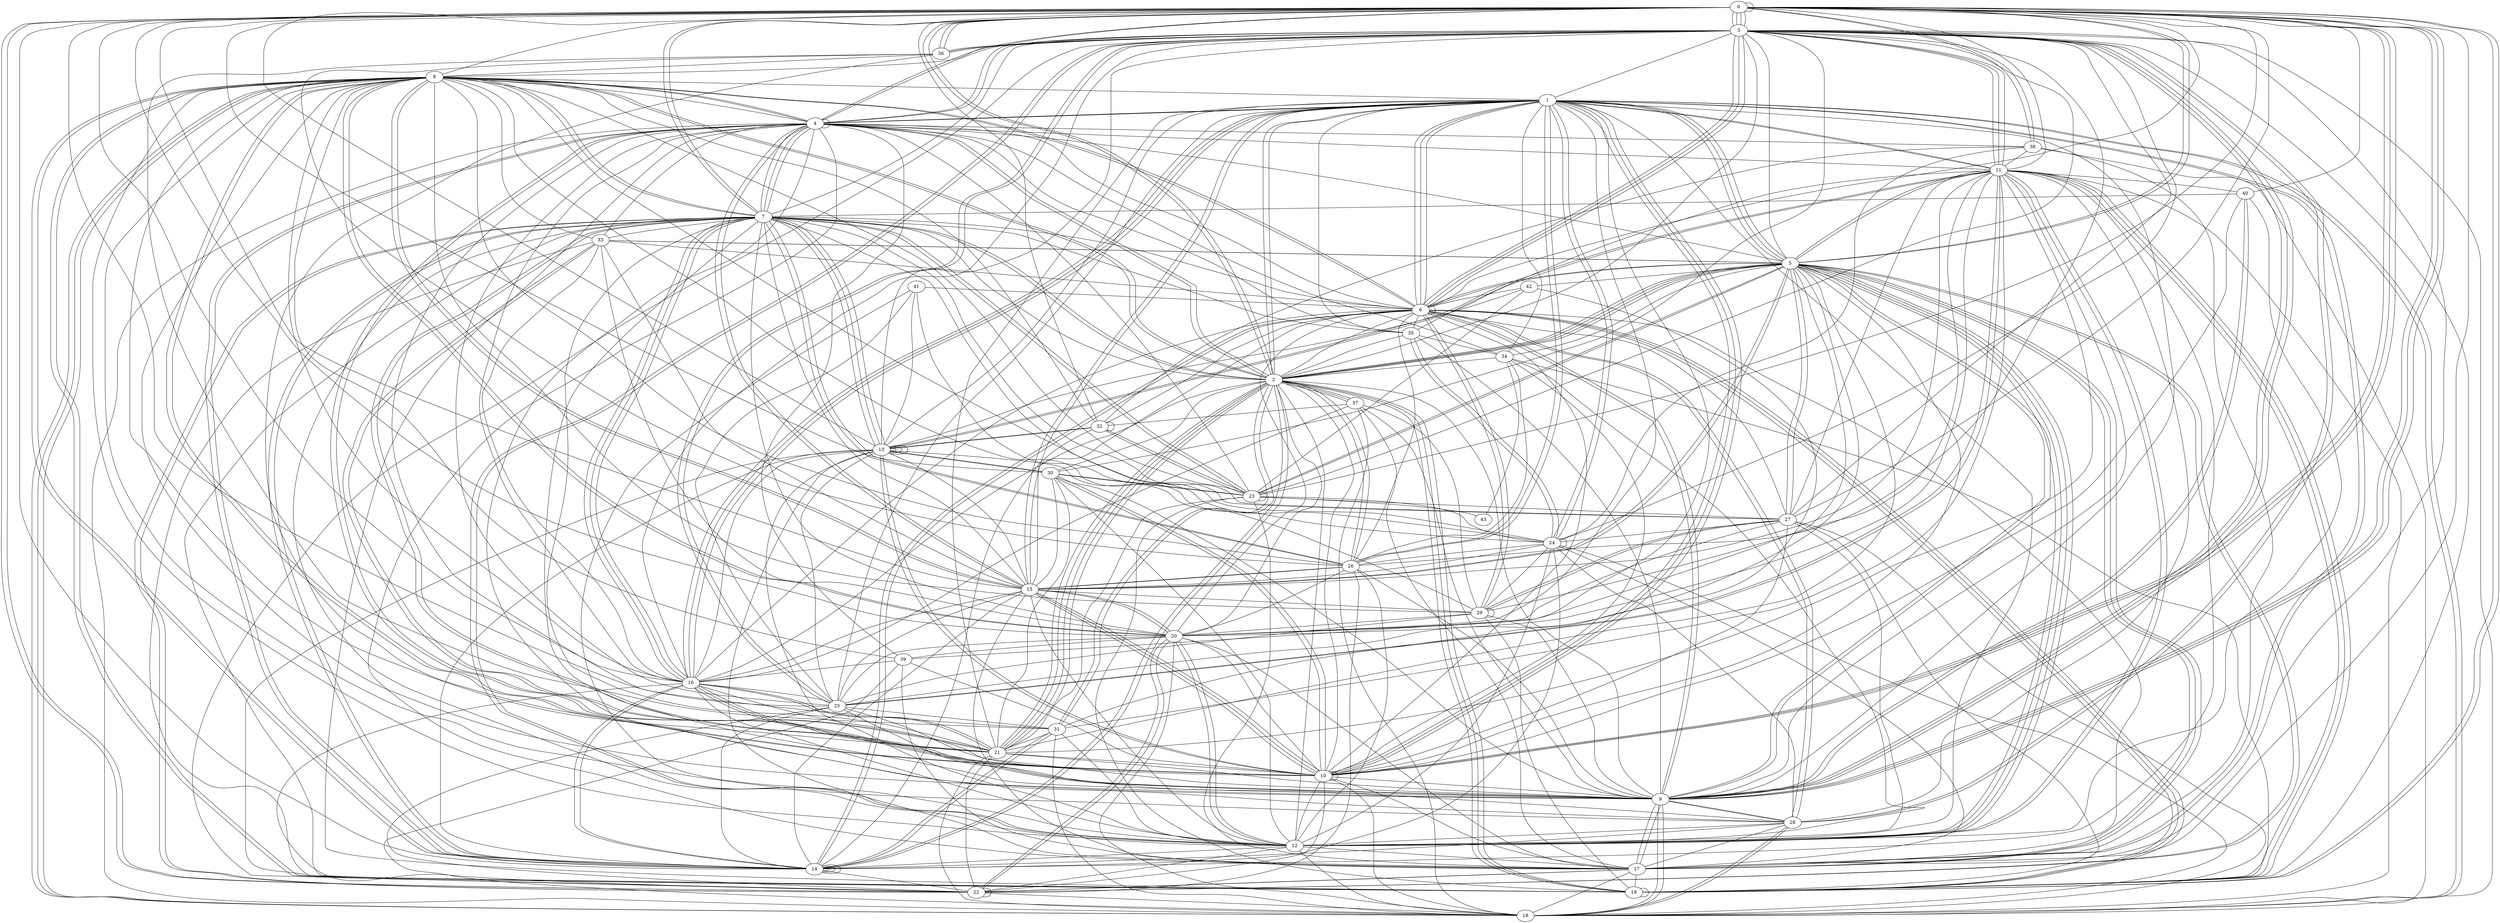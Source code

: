 graph G {
0;
1;
2;
3;
4;
5;
6;
7;
8;
9;
10;
11;
12;
13;
14;
15;
16;
17;
18;
19;
20;
21;
22;
23;
24;
25;
26;
27;
28;
29;
30;
31;
32;
33;
34;
35;
36;
37;
38;
39;
40;
41;
42;
43;
25--11 ;
41--6 ;
1--15 ;
1--17 ;
8--9 ;
0--3 ;
21--16 ;
5--27 ;
18--39 ;
12--5 ;
35--2 ;
18--21 ;
42--6 ;
25--1 ;
13--30 ;
6--29 ;
10--30 ;
0--22 ;
11--21 ;
14--15 ;
11--13 ;
27--6 ;
0--38 ;
14--14 ;
34--4 ;
13--7 ;
16--7 ;
1--21 ;
21--8 ;
34--26 ;
1--4 ;
31--42 ;
1--16 ;
12--22 ;
1--15 ;
21--16 ;
0--13 ;
7--19 ;
10--2 ;
12--5 ;
17--13 ;
34--2 ;
4--38 ;
8--18 ;
16--10 ;
10--0 ;
1--5 ;
27--11 ;
22--5 ;
17--39 ;
17--9 ;
3--0 ;
10--15 ;
17--38 ;
7--0 ;
3--36 ;
7--2 ;
19--6 ;
3--11 ;
15--13 ;
3--18 ;
32--32 ;
29--11 ;
14--14 ;
10--40 ;
4--4 ;
1--26 ;
4--1 ;
4--3 ;
23--32 ;
6--15 ;
4--18 ;
26--15 ;
19--0 ;
20--2 ;
29--8 ;
12--10 ;
8--18 ;
2--1 ;
15--5 ;
22--26 ;
17--19 ;
6--7 ;
26--15 ;
2--30 ;
4--0 ;
25--13 ;
10--0 ;
32--38 ;
2--37 ;
42--13 ;
10--39 ;
35--7 ;
19--19 ;
10--8 ;
10--30 ;
36--9 ;
20--15 ;
14--22 ;
25--3 ;
0--3 ;
26--7 ;
5--3 ;
20--26 ;
19--8 ;
2--7 ;
29--9 ;
6--35 ;
8--1 ;
37--9 ;
11--1 ;
15--7 ;
18--37 ;
7--13 ;
6--6 ;
28--3 ;
2--0 ;
5--11 ;
1--10 ;
17--20 ;
10--15 ;
3--12 ;
28--24 ;
16--1 ;
5--2 ;
13--13 ;
1--12 ;
4--11 ;
4--19 ;
8--18 ;
0--27 ;
5--4 ;
9--28 ;
24--23 ;
16--4 ;
0--17 ;
15--5 ;
11--19 ;
14--32 ;
5--9 ;
20--27 ;
0--36 ;
22--21 ;
6--5 ;
7--27 ;
19--6 ;
30--21 ;
0--14 ;
24--3 ;
12--3 ;
12--8 ;
5--11 ;
12--18 ;
37--2 ;
8--3 ;
15--10 ;
20--22 ;
16--9 ;
35--1 ;
4--8 ;
8--28 ;
23--27 ;
2--31 ;
4--14 ;
10--7 ;
17--4 ;
7--2 ;
10--9 ;
19--2 ;
7--10 ;
11--12 ;
28--25 ;
5--22 ;
20--25 ;
12--14 ;
8--6 ;
28--17 ;
10--20 ;
0--32 ;
25--22 ;
12--16 ;
33--16 ;
6--10 ;
9--28 ;
35--24 ;
21--33 ;
19--23 ;
30--23 ;
22--22 ;
15--11 ;
23--21 ;
26--1 ;
25--0 ;
41--12 ;
15--20 ;
6--16 ;
22--10 ;
6--19 ;
31--12 ;
0--36 ;
16--1 ;
9--11 ;
24--24 ;
12--26 ;
41--25 ;
16--9 ;
11--40 ;
22--7 ;
3--19 ;
30--3 ;
1--11 ;
16--13 ;
17--22 ;
0--3 ;
3--9 ;
21--7 ;
16--37 ;
21--10 ;
2--21 ;
8--10 ;
9--17 ;
7--33 ;
22--13 ;
6--8 ;
18--11 ;
8--23 ;
3--28 ;
25--31 ;
14--8 ;
6--26 ;
3--2 ;
34--5 ;
15--12 ;
33--6 ;
12--20 ;
2--1 ;
29--27 ;
0--40 ;
13--10 ;
17--5 ;
23--5 ;
4--1 ;
11--28 ;
9--21 ;
22--18 ;
1--6 ;
3--22 ;
14--6 ;
31--21 ;
39--1 ;
33--19 ;
24--35 ;
33--5 ;
9--25 ;
37--29 ;
3--36 ;
41--24 ;
13--29 ;
16--25 ;
8--4 ;
24--1 ;
8--27 ;
19--0 ;
5--42 ;
13--13 ;
37--32 ;
7--23 ;
7--3 ;
2--14 ;
0--9 ;
19--27 ;
6--9 ;
24--15 ;
12--40 ;
23--23 ;
13--3 ;
13--13 ;
24--8 ;
2--4 ;
31--2 ;
18--10 ;
0--7 ;
5--1 ;
13--32 ;
11--19 ;
9--2 ;
2--37 ;
40--9 ;
1--5 ;
23--3 ;
7--24 ;
25--29 ;
1--24 ;
3--1 ;
0--0 ;
14--8 ;
20--7 ;
22--20 ;
16--14 ;
1--18 ;
7--14 ;
29--19 ;
28--4 ;
4--0 ;
37--17 ;
5--2 ;
17--3 ;
1--18 ;
6--1 ;
29--6 ;
1--6 ;
3--11 ;
7--16 ;
8--26 ;
5--27 ;
9--40 ;
16--15 ;
23--43 ;
4--21 ;
14--25 ;
4--6 ;
19--11 ;
29--27 ;
34--10 ;
9--0 ;
8--16 ;
24--14 ;
3--6 ;
22--0 ;
6--2 ;
27--24 ;
12--27 ;
12--7 ;
4--14 ;
15--17 ;
8--39 ;
2--12 ;
6--3 ;
0--8 ;
12--11 ;
3--36 ;
1--20 ;
36--8 ;
23--4 ;
42--23 ;
5--6 ;
39--4 ;
3--25 ;
0--20 ;
9--7 ;
11--31 ;
13--30 ;
0--5 ;
28--6 ;
29--29 ;
34--12 ;
21--2 ;
38--11 ;
1--10 ;
19--34 ;
25--5 ;
0--38 ;
17--24 ;
11--25 ;
28--14 ;
5--9 ;
2--0 ;
16--9 ;
8--20 ;
27--3 ;
0--16 ;
7--8 ;
20--12 ;
17--22 ;
0--30 ;
12--5 ;
7--14 ;
10--27 ;
20--39 ;
2--14 ;
5--12 ;
2--8 ;
7--23 ;
8--20 ;
26--3 ;
7--4 ;
26--9 ;
6--20 ;
9--18 ;
20--5 ;
18--38 ;
32--23 ;
21--5 ;
0--10 ;
21--33 ;
33--5 ;
0--15 ;
26--36 ;
7--4 ;
18--31 ;
40--7 ;
24--12 ;
2--5 ;
13--1 ;
0--23 ;
3--11 ;
22--7 ;
21--2 ;
11--35 ;
4--7 ;
16--22 ;
1--34 ;
9--3 ;
13--10 ;
16--7 ;
2--26 ;
10--10 ;
4--15 ;
6--3 ;
5--17 ;
11--13 ;
18--28 ;
26--2 ;
18--28 ;
4--33 ;
18--9 ;
35--9 ;
14--11 ;
26--7 ;
43--34 ;
10--1 ;
30--12 ;
8--4 ;
4--31 ;
15--8 ;
19--8 ;
17--23 ;
15--8 ;
14--31 ;
30--23 ;
1--4 ;
14--14 ;
17--18 ;
2--19 ;
15--30 ;
20--11 ;
28--12 ;
29--24 ;
6--17 ;
31--14 ;
4--2 ;
41--13 ;
32--13 ;
7--8 ;
9--3 ;
6--9 ;
1--17 ;
4--25 ;
0--11 ;
8--2 ;
29--20 ;
17--10 ;
3--16 ;
24--26 ;
9--30 ;
0--5 ;
17--5 ;
20--18 ;
9--1 ;
23--5 ;
28--6 ;
14--6 ;
12--13 ;
5--10 ;
20--33 ;
9--0 ;
8--32 ;
35--4 ;
15--33 ;
2--19 ;
8--33 ;
6--0 ;
12--17 ;
13--7 ;
27--18 ;
2--21 ;
25--15 ;
15--29 ;
14--16 ;
4--15 ;
3--4 ;
2--16 ;
2--5 ;
38--24 ;
4--21 ;
6--32 ;
14--13 ;
36--31 ;
35--34 ;
18--24 ;
39--16 ;
}
